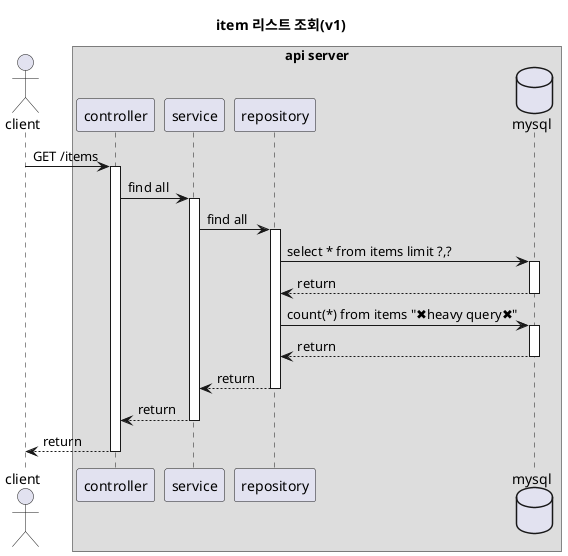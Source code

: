 @startuml
autoactivate on
title item 리스트 조회(v1)
actor client
box "api server"
    participant controller
    participant service
    participant repository
    database mysql

    client->controller: GET /items
    controller->service: find all
    service->repository: find all
    repository->mysql: select * from items limit ?,?
    mysql-->repository: return
    repository->mysql: count(*) from items "✖︎heavy query✖︎"
    mysql-->repository: return
    repository-->service: return
    service-->controller: return
    controller-->client: return
end box

@enduml
